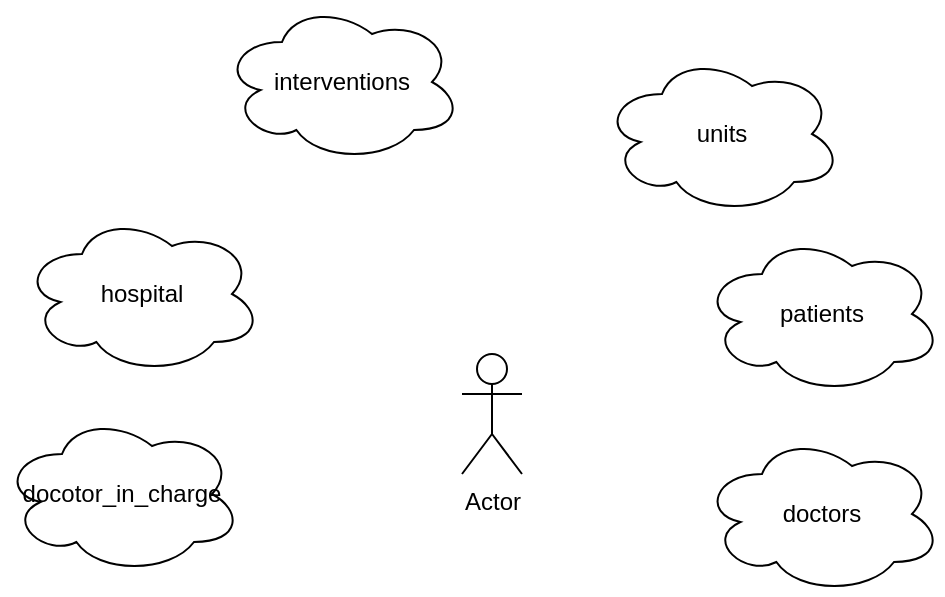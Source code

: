 <mxfile>
    <diagram id="33kSGkLXwzWGu2hmDboM" name="Page-1">
        <mxGraphModel dx="1106" dy="692" grid="1" gridSize="10" guides="1" tooltips="1" connect="1" arrows="1" fold="1" page="1" pageScale="1" pageWidth="1169" pageHeight="827" math="0" shadow="0">
            <root>
                <mxCell id="0"/>
                <mxCell id="1" parent="0"/>
                <mxCell id="2" value="Actor" style="shape=umlActor;verticalLabelPosition=bottom;verticalAlign=top;html=1;outlineConnect=0;" vertex="1" parent="1">
                    <mxGeometry x="510" y="510" width="30" height="60" as="geometry"/>
                </mxCell>
                <mxCell id="3" value="hospital" style="ellipse;shape=cloud;whiteSpace=wrap;html=1;" vertex="1" parent="1">
                    <mxGeometry x="290" y="440" width="120" height="80" as="geometry"/>
                </mxCell>
                <mxCell id="4" value="interventions" style="ellipse;shape=cloud;whiteSpace=wrap;html=1;" vertex="1" parent="1">
                    <mxGeometry x="390" y="334" width="120" height="80" as="geometry"/>
                </mxCell>
                <mxCell id="5" value="units" style="ellipse;shape=cloud;whiteSpace=wrap;html=1;" vertex="1" parent="1">
                    <mxGeometry x="580" y="360" width="120" height="80" as="geometry"/>
                </mxCell>
                <mxCell id="6" value="patients" style="ellipse;shape=cloud;whiteSpace=wrap;html=1;" vertex="1" parent="1">
                    <mxGeometry x="630" y="450" width="120" height="80" as="geometry"/>
                </mxCell>
                <mxCell id="7" value="docotor_in_charge" style="ellipse;shape=cloud;whiteSpace=wrap;html=1;" vertex="1" parent="1">
                    <mxGeometry x="280" y="540" width="120" height="80" as="geometry"/>
                </mxCell>
                <mxCell id="t0Ubtdn9ijhq8eKSB-IP-7" value="doctors" style="ellipse;shape=cloud;whiteSpace=wrap;html=1;" vertex="1" parent="1">
                    <mxGeometry x="630" y="550" width="120" height="80" as="geometry"/>
                </mxCell>
            </root>
        </mxGraphModel>
    </diagram>
    <diagram id="vJnyDvvwzjShZsEp9BCS" name="Page-2">
        <mxGraphModel dx="1106" dy="692" grid="1" gridSize="10" guides="1" tooltips="1" connect="1" arrows="1" fold="1" page="1" pageScale="1" pageWidth="1169" pageHeight="827" math="0" shadow="0">
            <root>
                <mxCell id="0"/>
                <mxCell id="1" parent="0"/>
                <mxCell id="RRjit9Iey3aM72Mlfuf0-43" style="edgeStyle=none;html=1;exitX=1;exitY=0.5;exitDx=0;exitDy=0;entryX=0;entryY=0.5;entryDx=0;entryDy=0;endArrow=none;endFill=0;" edge="1" parent="1" source="RRjit9Iey3aM72Mlfuf0-1" target="RRjit9Iey3aM72Mlfuf0-4">
                    <mxGeometry relative="1" as="geometry"/>
                </mxCell>
                <mxCell id="RRjit9Iey3aM72Mlfuf0-1" value="hospital" style="rounded=1;whiteSpace=wrap;html=1;" vertex="1" parent="1">
                    <mxGeometry x="140" y="70" width="120" height="60" as="geometry"/>
                </mxCell>
                <mxCell id="RRjit9Iey3aM72Mlfuf0-2" value="units" style="rounded=1;whiteSpace=wrap;html=1;" vertex="1" parent="1">
                    <mxGeometry x="465" y="20" width="120" height="60" as="geometry"/>
                </mxCell>
                <mxCell id="RRjit9Iey3aM72Mlfuf0-6" style="edgeStyle=none;html=1;entryX=0;entryY=0.5;entryDx=0;entryDy=0;endArrow=none;endFill=0;" edge="1" parent="1" source="RRjit9Iey3aM72Mlfuf0-4" target="RRjit9Iey3aM72Mlfuf0-2">
                    <mxGeometry relative="1" as="geometry"/>
                </mxCell>
                <mxCell id="RRjit9Iey3aM72Mlfuf0-4" value="consists of" style="rhombus;whiteSpace=wrap;html=1;" vertex="1" parent="1">
                    <mxGeometry x="310" y="20" width="80" height="80" as="geometry"/>
                </mxCell>
                <mxCell id="RRjit9Iey3aM72Mlfuf0-8" style="edgeStyle=none;html=1;entryX=0;entryY=0;entryDx=0;entryDy=0;endArrow=none;endFill=0;" edge="1" parent="1" source="RRjit9Iey3aM72Mlfuf0-7" target="RRjit9Iey3aM72Mlfuf0-1">
                    <mxGeometry relative="1" as="geometry"/>
                </mxCell>
                <mxCell id="RRjit9Iey3aM72Mlfuf0-7" value="id" style="ellipse;whiteSpace=wrap;html=1;" vertex="1" parent="1">
                    <mxGeometry x="70" y="30" width="60" height="30" as="geometry"/>
                </mxCell>
                <mxCell id="RRjit9Iey3aM72Mlfuf0-13" style="edgeStyle=none;html=1;entryX=1;entryY=0.5;entryDx=0;entryDy=0;endArrow=none;endFill=0;" edge="1" parent="1" source="RRjit9Iey3aM72Mlfuf0-9" target="RRjit9Iey3aM72Mlfuf0-2">
                    <mxGeometry relative="1" as="geometry"/>
                </mxCell>
                <mxCell id="RRjit9Iey3aM72Mlfuf0-9" value="id" style="ellipse;whiteSpace=wrap;html=1;" vertex="1" parent="1">
                    <mxGeometry x="610" y="100" width="60" height="30" as="geometry"/>
                </mxCell>
                <mxCell id="RRjit9Iey3aM72Mlfuf0-15" style="edgeStyle=none;html=1;entryX=1;entryY=0.5;entryDx=0;entryDy=0;endArrow=none;endFill=0;" edge="1" parent="1" source="RRjit9Iey3aM72Mlfuf0-10" target="RRjit9Iey3aM72Mlfuf0-2">
                    <mxGeometry relative="1" as="geometry"/>
                </mxCell>
                <mxCell id="RRjit9Iey3aM72Mlfuf0-10" value="name" style="ellipse;whiteSpace=wrap;html=1;" vertex="1" parent="1">
                    <mxGeometry x="620" y="55" width="80" height="20" as="geometry"/>
                </mxCell>
                <mxCell id="RRjit9Iey3aM72Mlfuf0-14" style="edgeStyle=none;html=1;exitX=0;exitY=0.5;exitDx=0;exitDy=0;endArrow=none;endFill=0;" edge="1" parent="1" source="RRjit9Iey3aM72Mlfuf0-11" target="RRjit9Iey3aM72Mlfuf0-2">
                    <mxGeometry relative="1" as="geometry"/>
                </mxCell>
                <mxCell id="RRjit9Iey3aM72Mlfuf0-11" value="floor" style="ellipse;whiteSpace=wrap;html=1;" vertex="1" parent="1">
                    <mxGeometry x="610" y="10" width="60" height="30" as="geometry"/>
                </mxCell>
                <mxCell id="RRjit9Iey3aM72Mlfuf0-17" style="edgeStyle=none;html=1;entryX=0.5;entryY=1;entryDx=0;entryDy=0;endArrow=none;endFill=0;" edge="1" parent="1" source="RRjit9Iey3aM72Mlfuf0-16" target="RRjit9Iey3aM72Mlfuf0-2">
                    <mxGeometry relative="1" as="geometry"/>
                </mxCell>
                <mxCell id="RRjit9Iey3aM72Mlfuf0-16" value="has" style="rhombus;whiteSpace=wrap;html=1;" vertex="1" parent="1">
                    <mxGeometry x="500" y="130" width="50" height="50" as="geometry"/>
                </mxCell>
                <mxCell id="RRjit9Iey3aM72Mlfuf0-19" style="edgeStyle=none;html=1;entryX=0.5;entryY=1;entryDx=0;entryDy=0;endArrow=none;endFill=0;" edge="1" parent="1" source="RRjit9Iey3aM72Mlfuf0-18" target="RRjit9Iey3aM72Mlfuf0-16">
                    <mxGeometry relative="1" as="geometry"/>
                </mxCell>
                <mxCell id="RRjit9Iey3aM72Mlfuf0-24" style="edgeStyle=none;html=1;exitX=1;exitY=0.5;exitDx=0;exitDy=0;entryX=0;entryY=0.5;entryDx=0;entryDy=0;endArrow=none;endFill=0;" edge="1" parent="1" source="RRjit9Iey3aM72Mlfuf0-18" target="RRjit9Iey3aM72Mlfuf0-21">
                    <mxGeometry relative="1" as="geometry"/>
                </mxCell>
                <mxCell id="RRjit9Iey3aM72Mlfuf0-25" style="edgeStyle=none;html=1;exitX=1;exitY=0;exitDx=0;exitDy=0;entryX=0;entryY=1;entryDx=0;entryDy=0;endArrow=none;endFill=0;" edge="1" parent="1" source="RRjit9Iey3aM72Mlfuf0-18" target="RRjit9Iey3aM72Mlfuf0-20">
                    <mxGeometry relative="1" as="geometry"/>
                </mxCell>
                <mxCell id="RRjit9Iey3aM72Mlfuf0-26" style="edgeStyle=none;html=1;exitX=1;exitY=1;exitDx=0;exitDy=0;entryX=0;entryY=0;entryDx=0;entryDy=0;endArrow=none;endFill=0;" edge="1" parent="1" source="RRjit9Iey3aM72Mlfuf0-18" target="RRjit9Iey3aM72Mlfuf0-22">
                    <mxGeometry relative="1" as="geometry"/>
                </mxCell>
                <mxCell id="RRjit9Iey3aM72Mlfuf0-27" style="edgeStyle=none;html=1;exitX=1;exitY=0.75;exitDx=0;exitDy=0;entryX=0.333;entryY=0.067;entryDx=0;entryDy=0;entryPerimeter=0;endArrow=none;endFill=0;" edge="1" parent="1" source="RRjit9Iey3aM72Mlfuf0-18" target="RRjit9Iey3aM72Mlfuf0-23">
                    <mxGeometry relative="1" as="geometry"/>
                </mxCell>
                <mxCell id="RRjit9Iey3aM72Mlfuf0-18" value="doctor_in_charge" style="rounded=1;whiteSpace=wrap;html=1;" vertex="1" parent="1">
                    <mxGeometry x="465" y="230" width="120" height="60" as="geometry"/>
                </mxCell>
                <mxCell id="RRjit9Iey3aM72Mlfuf0-20" value="id" style="ellipse;whiteSpace=wrap;html=1;" vertex="1" parent="1">
                    <mxGeometry x="590" y="190" width="60" height="30" as="geometry"/>
                </mxCell>
                <mxCell id="RRjit9Iey3aM72Mlfuf0-21" value="name" style="ellipse;whiteSpace=wrap;html=1;" vertex="1" parent="1">
                    <mxGeometry x="630" y="240" width="60" height="30" as="geometry"/>
                </mxCell>
                <mxCell id="RRjit9Iey3aM72Mlfuf0-22" value="code" style="ellipse;whiteSpace=wrap;html=1;" vertex="1" parent="1">
                    <mxGeometry x="640" y="330" width="60" height="30" as="geometry"/>
                </mxCell>
                <mxCell id="RRjit9Iey3aM72Mlfuf0-23" value="speciality" style="ellipse;whiteSpace=wrap;html=1;" vertex="1" parent="1">
                    <mxGeometry x="650" y="290" width="60" height="30" as="geometry"/>
                </mxCell>
                <mxCell id="RRjit9Iey3aM72Mlfuf0-38" style="edgeStyle=none;html=1;entryX=0;entryY=0.5;entryDx=0;entryDy=0;endArrow=none;endFill=0;" edge="1" parent="1" source="RRjit9Iey3aM72Mlfuf0-29" target="RRjit9Iey3aM72Mlfuf0-34">
                    <mxGeometry relative="1" as="geometry"/>
                </mxCell>
                <mxCell id="RRjit9Iey3aM72Mlfuf0-39" style="edgeStyle=none;html=1;entryX=0;entryY=0.5;entryDx=0;entryDy=0;endArrow=none;endFill=0;" edge="1" parent="1" source="RRjit9Iey3aM72Mlfuf0-29" target="RRjit9Iey3aM72Mlfuf0-33">
                    <mxGeometry relative="1" as="geometry"/>
                </mxCell>
                <mxCell id="RRjit9Iey3aM72Mlfuf0-40" style="edgeStyle=none;html=1;entryX=0.013;entryY=0.3;entryDx=0;entryDy=0;entryPerimeter=0;endArrow=none;endFill=0;" edge="1" parent="1" source="RRjit9Iey3aM72Mlfuf0-29" target="RRjit9Iey3aM72Mlfuf0-36">
                    <mxGeometry relative="1" as="geometry"/>
                </mxCell>
                <mxCell id="RRjit9Iey3aM72Mlfuf0-41" style="edgeStyle=none;html=1;endArrow=none;endFill=0;" edge="1" parent="1" source="RRjit9Iey3aM72Mlfuf0-29" target="RRjit9Iey3aM72Mlfuf0-35">
                    <mxGeometry relative="1" as="geometry"/>
                </mxCell>
                <mxCell id="WsS0YdE0kdIjuFJPD7Yy-16" style="html=1;entryX=0.5;entryY=0;entryDx=0;entryDy=0;endArrow=none;endFill=0;" edge="1" parent="1" source="RRjit9Iey3aM72Mlfuf0-29" target="WsS0YdE0kdIjuFJPD7Yy-15">
                    <mxGeometry relative="1" as="geometry"/>
                </mxCell>
                <mxCell id="RRjit9Iey3aM72Mlfuf0-29" value="patients" style="rounded=1;whiteSpace=wrap;html=1;" vertex="1" parent="1">
                    <mxGeometry x="860" y="20" width="120" height="60" as="geometry"/>
                </mxCell>
                <mxCell id="RRjit9Iey3aM72Mlfuf0-31" style="edgeStyle=none;html=1;entryX=0;entryY=0.5;entryDx=0;entryDy=0;endArrow=none;endFill=0;" edge="1" parent="1" source="RRjit9Iey3aM72Mlfuf0-30" target="RRjit9Iey3aM72Mlfuf0-29">
                    <mxGeometry relative="1" as="geometry"/>
                </mxCell>
                <mxCell id="RRjit9Iey3aM72Mlfuf0-32" style="edgeStyle=none;html=1;endArrow=none;endFill=0;" edge="1" parent="1" source="RRjit9Iey3aM72Mlfuf0-30">
                    <mxGeometry relative="1" as="geometry">
                        <mxPoint x="580" y="40" as="targetPoint"/>
                    </mxGeometry>
                </mxCell>
                <mxCell id="RRjit9Iey3aM72Mlfuf0-30" value="admitted to" style="rhombus;whiteSpace=wrap;html=1;" vertex="1" parent="1">
                    <mxGeometry x="740" y="20" width="80" height="80" as="geometry"/>
                </mxCell>
                <mxCell id="RRjit9Iey3aM72Mlfuf0-33" value="social_security_number" style="ellipse;whiteSpace=wrap;html=1;" vertex="1" parent="1">
                    <mxGeometry x="1000" y="55" width="150" height="30" as="geometry"/>
                </mxCell>
                <mxCell id="RRjit9Iey3aM72Mlfuf0-34" value="id" style="ellipse;whiteSpace=wrap;html=1;" vertex="1" parent="1">
                    <mxGeometry x="1010" y="10" width="60" height="30" as="geometry"/>
                </mxCell>
                <mxCell id="RRjit9Iey3aM72Mlfuf0-35" value="age" style="ellipse;whiteSpace=wrap;html=1;" vertex="1" parent="1">
                    <mxGeometry x="940" y="130" width="60" height="30" as="geometry"/>
                </mxCell>
                <mxCell id="RRjit9Iey3aM72Mlfuf0-36" value="admission_date" style="ellipse;whiteSpace=wrap;html=1;" vertex="1" parent="1">
                    <mxGeometry x="990" y="100" width="150" height="30" as="geometry"/>
                </mxCell>
                <mxCell id="RRjit9Iey3aM72Mlfuf0-45" style="edgeStyle=none;html=1;entryX=0.058;entryY=1.05;entryDx=0;entryDy=0;entryPerimeter=0;endArrow=none;endFill=0;" edge="1" parent="1" source="RRjit9Iey3aM72Mlfuf0-44" target="RRjit9Iey3aM72Mlfuf0-29">
                    <mxGeometry relative="1" as="geometry"/>
                </mxCell>
                <mxCell id="RRjit9Iey3aM72Mlfuf0-46" style="edgeStyle=orthogonalEdgeStyle;html=1;entryX=0.75;entryY=1;entryDx=0;entryDy=0;endArrow=none;endFill=0;" edge="1" parent="1" source="RRjit9Iey3aM72Mlfuf0-44" target="RRjit9Iey3aM72Mlfuf0-1">
                    <mxGeometry relative="1" as="geometry">
                        <Array as="points">
                            <mxPoint x="810" y="390"/>
                            <mxPoint x="230" y="390"/>
                        </Array>
                    </mxGeometry>
                </mxCell>
                <mxCell id="RRjit9Iey3aM72Mlfuf0-44" value="arrive" style="rhombus;whiteSpace=wrap;html=1;" vertex="1" parent="1">
                    <mxGeometry x="770" y="140" width="80" height="80" as="geometry"/>
                </mxCell>
                <mxCell id="WsS0YdE0kdIjuFJPD7Yy-10" style="edgeStyle=none;html=1;entryX=1;entryY=0.5;entryDx=0;entryDy=0;endArrow=none;endFill=0;" edge="1" parent="1" source="nXs4w42gBNAjWTL5eLWW-1" target="WsS0YdE0kdIjuFJPD7Yy-5">
                    <mxGeometry relative="1" as="geometry"/>
                </mxCell>
                <mxCell id="nXs4w42gBNAjWTL5eLWW-1" value="interventions" style="rounded=1;whiteSpace=wrap;html=1;" vertex="1" parent="1">
                    <mxGeometry x="200" y="450" width="120" height="60" as="geometry"/>
                </mxCell>
                <mxCell id="WsS0YdE0kdIjuFJPD7Yy-4" style="edgeStyle=none;html=1;exitX=0.5;exitY=1;exitDx=0;exitDy=0;entryX=0;entryY=0.25;entryDx=0;entryDy=0;endArrow=none;endFill=0;" edge="1" parent="1" source="WsS0YdE0kdIjuFJPD7Yy-1" target="nXs4w42gBNAjWTL5eLWW-1">
                    <mxGeometry relative="1" as="geometry"/>
                </mxCell>
                <mxCell id="WsS0YdE0kdIjuFJPD7Yy-1" value="realized by" style="rhombus;whiteSpace=wrap;html=1;" vertex="1" parent="1">
                    <mxGeometry x="90" y="360" width="80" height="80" as="geometry"/>
                </mxCell>
                <mxCell id="WsS0YdE0kdIjuFJPD7Yy-3" style="html=1;endArrow=none;endFill=0;" edge="1" parent="1" source="WsS0YdE0kdIjuFJPD7Yy-2" target="WsS0YdE0kdIjuFJPD7Yy-1">
                    <mxGeometry relative="1" as="geometry"/>
                </mxCell>
                <mxCell id="WsS0YdE0kdIjuFJPD7Yy-2" value="doctors" style="rounded=1;whiteSpace=wrap;html=1;" vertex="1" parent="1">
                    <mxGeometry x="60" y="250" width="120" height="60" as="geometry"/>
                </mxCell>
                <mxCell id="WsS0YdE0kdIjuFJPD7Yy-5" value="id" style="ellipse;whiteSpace=wrap;html=1;" vertex="1" parent="1">
                    <mxGeometry x="110" y="490" width="50" height="40" as="geometry"/>
                </mxCell>
                <mxCell id="WsS0YdE0kdIjuFJPD7Yy-11" style="edgeStyle=none;html=1;entryX=0;entryY=1;entryDx=0;entryDy=0;endArrow=none;endFill=0;" edge="1" parent="1" source="WsS0YdE0kdIjuFJPD7Yy-7" target="nXs4w42gBNAjWTL5eLWW-1">
                    <mxGeometry relative="1" as="geometry"/>
                </mxCell>
                <mxCell id="WsS0YdE0kdIjuFJPD7Yy-7" value="date" style="ellipse;whiteSpace=wrap;html=1;" vertex="1" parent="1">
                    <mxGeometry x="130" y="550" width="50" height="40" as="geometry"/>
                </mxCell>
                <mxCell id="WsS0YdE0kdIjuFJPD7Yy-12" style="edgeStyle=none;html=1;entryX=0.25;entryY=1;entryDx=0;entryDy=0;endArrow=none;endFill=0;" edge="1" parent="1" source="WsS0YdE0kdIjuFJPD7Yy-8" target="nXs4w42gBNAjWTL5eLWW-1">
                    <mxGeometry relative="1" as="geometry"/>
                </mxCell>
                <mxCell id="WsS0YdE0kdIjuFJPD7Yy-8" value="symptoms" style="ellipse;whiteSpace=wrap;html=1;" vertex="1" parent="1">
                    <mxGeometry x="190" y="580" width="70" height="40" as="geometry"/>
                </mxCell>
                <mxCell id="WsS0YdE0kdIjuFJPD7Yy-13" style="edgeStyle=none;html=1;entryX=0.75;entryY=1;entryDx=0;entryDy=0;endArrow=none;endFill=0;" edge="1" parent="1" source="WsS0YdE0kdIjuFJPD7Yy-9" target="nXs4w42gBNAjWTL5eLWW-1">
                    <mxGeometry relative="1" as="geometry"/>
                </mxCell>
                <mxCell id="WsS0YdE0kdIjuFJPD7Yy-9" value="treatment" style="ellipse;whiteSpace=wrap;html=1;" vertex="1" parent="1">
                    <mxGeometry x="290" y="570" width="70" height="40" as="geometry"/>
                </mxCell>
                <mxCell id="WsS0YdE0kdIjuFJPD7Yy-17" style="edgeStyle=none;html=1;entryX=1;entryY=0.5;entryDx=0;entryDy=0;endArrow=none;endFill=0;" edge="1" parent="1" source="WsS0YdE0kdIjuFJPD7Yy-15" target="nXs4w42gBNAjWTL5eLWW-1">
                    <mxGeometry relative="1" as="geometry"/>
                </mxCell>
                <mxCell id="WsS0YdE0kdIjuFJPD7Yy-15" value="get" style="rhombus;whiteSpace=wrap;html=1;" vertex="1" parent="1">
                    <mxGeometry x="800" y="460" width="80" height="80" as="geometry"/>
                </mxCell>
            </root>
        </mxGraphModel>
    </diagram>
    <diagram id="emjUejq9AxNvAFaxdKQp" name="Page-3">
        <mxGraphModel dx="1106" dy="692" grid="1" gridSize="10" guides="1" tooltips="1" connect="1" arrows="1" fold="1" page="1" pageScale="1" pageWidth="1169" pageHeight="827" math="0" shadow="0">
            <root>
                <mxCell id="0"/>
                <mxCell id="1" parent="0"/>
                <mxCell id="_T33ZgdzdKw2B3GF3wP1-5" value="hospital" style="swimlane;fontStyle=0;childLayout=stackLayout;horizontal=1;startSize=26;fillColor=none;horizontalStack=0;resizeParent=1;resizeParentMax=0;resizeLast=0;collapsible=1;marginBottom=0;" vertex="1" parent="1">
                    <mxGeometry x="30" y="40" width="140" height="52" as="geometry"/>
                </mxCell>
                <mxCell id="_T33ZgdzdKw2B3GF3wP1-6" value="id: int" style="text;strokeColor=none;fillColor=none;align=left;verticalAlign=top;spacingLeft=4;spacingRight=4;overflow=hidden;rotatable=0;points=[[0,0.5],[1,0.5]];portConstraint=eastwest;" vertex="1" parent="_T33ZgdzdKw2B3GF3wP1-5">
                    <mxGeometry y="26" width="140" height="26" as="geometry"/>
                </mxCell>
                <mxCell id="WW5LS6Jm7_IRiRWPIE03-3" style="edgeStyle=orthogonalEdgeStyle;html=1;entryX=0;entryY=0.5;entryDx=0;entryDy=0;startArrow=ERone;startFill=0;endArrow=ERone;endFill=0;exitX=0;exitY=0.5;exitDx=0;exitDy=0;" edge="1" parent="1" source="_T33ZgdzdKw2B3GF3wP1-10" target="WW5LS6Jm7_IRiRWPIE03-1">
                    <mxGeometry relative="1" as="geometry">
                        <Array as="points">
                            <mxPoint x="260" y="79"/>
                            <mxPoint x="260" y="427"/>
                        </Array>
                    </mxGeometry>
                </mxCell>
                <mxCell id="_T33ZgdzdKw2B3GF3wP1-9" value="units" style="swimlane;fontStyle=1;align=center;verticalAlign=top;childLayout=stackLayout;horizontal=1;startSize=26;horizontalStack=0;resizeParent=1;resizeParentMax=0;resizeLast=0;collapsible=1;marginBottom=0;" vertex="1" parent="1">
                    <mxGeometry x="280" y="40" width="160" height="138" as="geometry"/>
                </mxCell>
                <mxCell id="_T33ZgdzdKw2B3GF3wP1-10" value="id: int" style="text;strokeColor=none;fillColor=none;align=left;verticalAlign=top;spacingLeft=4;spacingRight=4;overflow=hidden;rotatable=0;points=[[0,0.5],[1,0.5]];portConstraint=eastwest;" vertex="1" parent="_T33ZgdzdKw2B3GF3wP1-9">
                    <mxGeometry y="26" width="160" height="26" as="geometry"/>
                </mxCell>
                <mxCell id="_T33ZgdzdKw2B3GF3wP1-11" value="" style="line;strokeWidth=1;fillColor=none;align=left;verticalAlign=middle;spacingTop=-1;spacingLeft=3;spacingRight=3;rotatable=0;labelPosition=right;points=[];portConstraint=eastwest;strokeColor=inherit;" vertex="1" parent="_T33ZgdzdKw2B3GF3wP1-9">
                    <mxGeometry y="52" width="160" height="8" as="geometry"/>
                </mxCell>
                <mxCell id="_T33ZgdzdKw2B3GF3wP1-12" value="floor: integer" style="text;strokeColor=none;fillColor=none;align=left;verticalAlign=top;spacingLeft=4;spacingRight=4;overflow=hidden;rotatable=0;points=[[0,0.5],[1,0.5]];portConstraint=eastwest;" vertex="1" parent="_T33ZgdzdKw2B3GF3wP1-9">
                    <mxGeometry y="60" width="160" height="26" as="geometry"/>
                </mxCell>
                <mxCell id="dH44Iqc0d6D52jzfh8_t-1" value="name: varchar(30)" style="text;strokeColor=none;fillColor=none;align=left;verticalAlign=top;spacingLeft=4;spacingRight=4;overflow=hidden;rotatable=0;points=[[0,0.5],[1,0.5]];portConstraint=eastwest;" vertex="1" parent="_T33ZgdzdKw2B3GF3wP1-9">
                    <mxGeometry y="86" width="160" height="26" as="geometry"/>
                </mxCell>
                <mxCell id="sHMRTY6Toc_dK7phEdOA-2" value="fk_hospital_id: int" style="text;strokeColor=none;fillColor=none;align=left;verticalAlign=top;spacingLeft=4;spacingRight=4;overflow=hidden;rotatable=0;points=[[0,0.5],[1,0.5]];portConstraint=eastwest;" vertex="1" parent="_T33ZgdzdKw2B3GF3wP1-9">
                    <mxGeometry y="112" width="160" height="26" as="geometry"/>
                </mxCell>
                <mxCell id="sHMRTY6Toc_dK7phEdOA-3" style="edgeStyle=orthogonalEdgeStyle;html=1;entryX=0;entryY=0.5;entryDx=0;entryDy=0;endArrow=ERmany;endFill=0;startArrow=ERone;startFill=0;" edge="1" parent="1" source="_T33ZgdzdKw2B3GF3wP1-6" target="sHMRTY6Toc_dK7phEdOA-2">
                    <mxGeometry relative="1" as="geometry"/>
                </mxCell>
                <mxCell id="K9yqM4WlUi0mvmnD28zI-1" value="patients" style="swimlane;fontStyle=1;align=center;verticalAlign=top;childLayout=stackLayout;horizontal=1;startSize=26;horizontalStack=0;resizeParent=1;resizeParentMax=0;resizeLast=0;collapsible=1;marginBottom=0;" vertex="1" parent="1">
                    <mxGeometry x="540" y="40" width="160" height="164" as="geometry"/>
                </mxCell>
                <mxCell id="K9yqM4WlUi0mvmnD28zI-2" value="id: int" style="text;strokeColor=none;fillColor=none;align=left;verticalAlign=top;spacingLeft=4;spacingRight=4;overflow=hidden;rotatable=0;points=[[0,0.5],[1,0.5]];portConstraint=eastwest;" vertex="1" parent="K9yqM4WlUi0mvmnD28zI-1">
                    <mxGeometry y="26" width="160" height="26" as="geometry"/>
                </mxCell>
                <mxCell id="K9yqM4WlUi0mvmnD28zI-3" value="" style="line;strokeWidth=1;fillColor=none;align=left;verticalAlign=middle;spacingTop=-1;spacingLeft=3;spacingRight=3;rotatable=0;labelPosition=right;points=[];portConstraint=eastwest;strokeColor=inherit;" vertex="1" parent="K9yqM4WlUi0mvmnD28zI-1">
                    <mxGeometry y="52" width="160" height="8" as="geometry"/>
                </mxCell>
                <mxCell id="K9yqM4WlUi0mvmnD28zI-4" value="social_security_number: int" style="text;strokeColor=none;fillColor=none;align=left;verticalAlign=top;spacingLeft=4;spacingRight=4;overflow=hidden;rotatable=0;points=[[0,0.5],[1,0.5]];portConstraint=eastwest;" vertex="1" parent="K9yqM4WlUi0mvmnD28zI-1">
                    <mxGeometry y="60" width="160" height="26" as="geometry"/>
                </mxCell>
                <mxCell id="K9yqM4WlUi0mvmnD28zI-5" value="age: name" style="text;strokeColor=none;fillColor=none;align=left;verticalAlign=top;spacingLeft=4;spacingRight=4;overflow=hidden;rotatable=0;points=[[0,0.5],[1,0.5]];portConstraint=eastwest;" vertex="1" parent="K9yqM4WlUi0mvmnD28zI-1">
                    <mxGeometry y="86" width="160" height="26" as="geometry"/>
                </mxCell>
                <mxCell id="K9yqM4WlUi0mvmnD28zI-6" value="admission_date: Datetime" style="text;strokeColor=none;fillColor=none;align=left;verticalAlign=top;spacingLeft=4;spacingRight=4;overflow=hidden;rotatable=0;points=[[0,0.5],[1,0.5]];portConstraint=eastwest;" vertex="1" parent="K9yqM4WlUi0mvmnD28zI-1">
                    <mxGeometry y="112" width="160" height="26" as="geometry"/>
                </mxCell>
                <mxCell id="xlqsLJ1D4Vz-BJIviT0r-1" value="fk_units_id: int" style="text;strokeColor=none;fillColor=none;align=left;verticalAlign=top;spacingLeft=4;spacingRight=4;overflow=hidden;rotatable=0;points=[[0,0.5],[1,0.5]];portConstraint=eastwest;" vertex="1" parent="K9yqM4WlUi0mvmnD28zI-1">
                    <mxGeometry y="138" width="160" height="26" as="geometry"/>
                </mxCell>
                <mxCell id="xlqsLJ1D4Vz-BJIviT0r-2" style="edgeStyle=orthogonalEdgeStyle;html=1;entryX=0;entryY=0.5;entryDx=0;entryDy=0;startArrow=ERone;startFill=0;endArrow=ERmany;endFill=0;" edge="1" parent="1" source="_T33ZgdzdKw2B3GF3wP1-10" target="xlqsLJ1D4Vz-BJIviT0r-1">
                    <mxGeometry relative="1" as="geometry"/>
                </mxCell>
                <mxCell id="zD3ryyhfVY27PAzO8li6-1" value="doctor_in_charge" style="swimlane;fontStyle=1;align=center;verticalAlign=top;childLayout=stackLayout;horizontal=1;startSize=26;horizontalStack=0;resizeParent=1;resizeParentMax=0;resizeLast=0;collapsible=1;marginBottom=0;" vertex="1" parent="1">
                    <mxGeometry x="280" y="276" width="160" height="164" as="geometry"/>
                </mxCell>
                <mxCell id="zD3ryyhfVY27PAzO8li6-2" value="id: int" style="text;strokeColor=none;fillColor=none;align=left;verticalAlign=top;spacingLeft=4;spacingRight=4;overflow=hidden;rotatable=0;points=[[0,0.5],[1,0.5]];portConstraint=eastwest;" vertex="1" parent="zD3ryyhfVY27PAzO8li6-1">
                    <mxGeometry y="26" width="160" height="26" as="geometry"/>
                </mxCell>
                <mxCell id="zD3ryyhfVY27PAzO8li6-3" value="" style="line;strokeWidth=1;fillColor=none;align=left;verticalAlign=middle;spacingTop=-1;spacingLeft=3;spacingRight=3;rotatable=0;labelPosition=right;points=[];portConstraint=eastwest;strokeColor=inherit;" vertex="1" parent="zD3ryyhfVY27PAzO8li6-1">
                    <mxGeometry y="52" width="160" height="8" as="geometry"/>
                </mxCell>
                <mxCell id="zD3ryyhfVY27PAzO8li6-4" value="name: varchar(20)" style="text;strokeColor=none;fillColor=none;align=left;verticalAlign=top;spacingLeft=4;spacingRight=4;overflow=hidden;rotatable=0;points=[[0,0.5],[1,0.5]];portConstraint=eastwest;" vertex="1" parent="zD3ryyhfVY27PAzO8li6-1">
                    <mxGeometry y="60" width="160" height="26" as="geometry"/>
                </mxCell>
                <mxCell id="zD3ryyhfVY27PAzO8li6-5" value="code: integer" style="text;strokeColor=none;fillColor=none;align=left;verticalAlign=top;spacingLeft=4;spacingRight=4;overflow=hidden;rotatable=0;points=[[0,0.5],[1,0.5]];portConstraint=eastwest;" vertex="1" parent="zD3ryyhfVY27PAzO8li6-1">
                    <mxGeometry y="86" width="160" height="26" as="geometry"/>
                </mxCell>
                <mxCell id="zD3ryyhfVY27PAzO8li6-6" value="speciality: varchar(20)" style="text;strokeColor=none;fillColor=none;align=left;verticalAlign=top;spacingLeft=4;spacingRight=4;overflow=hidden;rotatable=0;points=[[0,0.5],[1,0.5]];portConstraint=eastwest;" vertex="1" parent="zD3ryyhfVY27PAzO8li6-1">
                    <mxGeometry y="112" width="160" height="26" as="geometry"/>
                </mxCell>
                <mxCell id="WW5LS6Jm7_IRiRWPIE03-1" value="fk_units_id: int" style="text;strokeColor=none;fillColor=none;align=left;verticalAlign=top;spacingLeft=4;spacingRight=4;overflow=hidden;rotatable=0;points=[[0,0.5],[1,0.5]];portConstraint=eastwest;" vertex="1" parent="zD3ryyhfVY27PAzO8li6-1">
                    <mxGeometry y="138" width="160" height="26" as="geometry"/>
                </mxCell>
                <mxCell id="xUr1EpXfA1L0yhfMIKQ9-1" value="interventions" style="swimlane;fontStyle=1;align=center;verticalAlign=top;childLayout=stackLayout;horizontal=1;startSize=26;horizontalStack=0;resizeParent=1;resizeParentMax=0;resizeLast=0;collapsible=1;marginBottom=0;" vertex="1" parent="1">
                    <mxGeometry x="550" y="480" width="160" height="164" as="geometry"/>
                </mxCell>
                <mxCell id="xUr1EpXfA1L0yhfMIKQ9-2" value="id: int" style="text;strokeColor=none;fillColor=none;align=left;verticalAlign=top;spacingLeft=4;spacingRight=4;overflow=hidden;rotatable=0;points=[[0,0.5],[1,0.5]];portConstraint=eastwest;" vertex="1" parent="xUr1EpXfA1L0yhfMIKQ9-1">
                    <mxGeometry y="26" width="160" height="26" as="geometry"/>
                </mxCell>
                <mxCell id="xUr1EpXfA1L0yhfMIKQ9-3" value="" style="line;strokeWidth=1;fillColor=none;align=left;verticalAlign=middle;spacingTop=-1;spacingLeft=3;spacingRight=3;rotatable=0;labelPosition=right;points=[];portConstraint=eastwest;strokeColor=inherit;" vertex="1" parent="xUr1EpXfA1L0yhfMIKQ9-1">
                    <mxGeometry y="52" width="160" height="8" as="geometry"/>
                </mxCell>
                <mxCell id="xUr1EpXfA1L0yhfMIKQ9-4" value="date: DateTime" style="text;strokeColor=none;fillColor=none;align=left;verticalAlign=top;spacingLeft=4;spacingRight=4;overflow=hidden;rotatable=0;points=[[0,0.5],[1,0.5]];portConstraint=eastwest;" vertex="1" parent="xUr1EpXfA1L0yhfMIKQ9-1">
                    <mxGeometry y="60" width="160" height="26" as="geometry"/>
                </mxCell>
                <mxCell id="xUr1EpXfA1L0yhfMIKQ9-5" value="symptoms: varchar(100)" style="text;strokeColor=none;fillColor=none;align=left;verticalAlign=top;spacingLeft=4;spacingRight=4;overflow=hidden;rotatable=0;points=[[0,0.5],[1,0.5]];portConstraint=eastwest;" vertex="1" parent="xUr1EpXfA1L0yhfMIKQ9-1">
                    <mxGeometry y="86" width="160" height="26" as="geometry"/>
                </mxCell>
                <mxCell id="xUr1EpXfA1L0yhfMIKQ9-6" value="treatment: varchar(100)" style="text;strokeColor=none;fillColor=none;align=left;verticalAlign=top;spacingLeft=4;spacingRight=4;overflow=hidden;rotatable=0;points=[[0,0.5],[1,0.5]];portConstraint=eastwest;" vertex="1" parent="xUr1EpXfA1L0yhfMIKQ9-1">
                    <mxGeometry y="112" width="160" height="26" as="geometry"/>
                </mxCell>
                <mxCell id="xUr1EpXfA1L0yhfMIKQ9-7" value="fk_units_id: int" style="text;strokeColor=none;fillColor=none;align=left;verticalAlign=top;spacingLeft=4;spacingRight=4;overflow=hidden;rotatable=0;points=[[0,0.5],[1,0.5]];portConstraint=eastwest;" vertex="1" parent="xUr1EpXfA1L0yhfMIKQ9-1">
                    <mxGeometry y="138" width="160" height="26" as="geometry"/>
                </mxCell>
                <mxCell id="xUr1EpXfA1L0yhfMIKQ9-8" value="patients_interventions" style="swimlane;fontStyle=1;align=center;verticalAlign=top;childLayout=stackLayout;horizontal=1;startSize=26;horizontalStack=0;resizeParent=1;resizeParentMax=0;resizeLast=0;collapsible=1;marginBottom=0;" vertex="1" parent="1">
                    <mxGeometry x="540" y="300" width="160" height="86" as="geometry"/>
                </mxCell>
                <mxCell id="xUr1EpXfA1L0yhfMIKQ9-9" value="fk_patients_id" style="text;strokeColor=none;fillColor=none;align=left;verticalAlign=top;spacingLeft=4;spacingRight=4;overflow=hidden;rotatable=0;points=[[0,0.5],[1,0.5]];portConstraint=eastwest;" vertex="1" parent="xUr1EpXfA1L0yhfMIKQ9-8">
                    <mxGeometry y="26" width="160" height="26" as="geometry"/>
                </mxCell>
                <mxCell id="xUr1EpXfA1L0yhfMIKQ9-10" value="" style="line;strokeWidth=1;fillColor=none;align=left;verticalAlign=middle;spacingTop=-1;spacingLeft=3;spacingRight=3;rotatable=0;labelPosition=right;points=[];portConstraint=eastwest;strokeColor=inherit;" vertex="1" parent="xUr1EpXfA1L0yhfMIKQ9-8">
                    <mxGeometry y="52" width="160" height="8" as="geometry"/>
                </mxCell>
                <mxCell id="xUr1EpXfA1L0yhfMIKQ9-11" value="fk_interventions_id" style="text;strokeColor=none;fillColor=none;align=left;verticalAlign=top;spacingLeft=4;spacingRight=4;overflow=hidden;rotatable=0;points=[[0,0.5],[1,0.5]];portConstraint=eastwest;" vertex="1" parent="xUr1EpXfA1L0yhfMIKQ9-8">
                    <mxGeometry y="60" width="160" height="26" as="geometry"/>
                </mxCell>
                <mxCell id="ZDVKsEgw_91ekBNfetbR-2" style="edgeStyle=orthogonalEdgeStyle;html=1;exitX=1;exitY=0.5;exitDx=0;exitDy=0;entryX=1;entryY=0.5;entryDx=0;entryDy=0;startArrow=ERone;startFill=0;endArrow=ERmany;endFill=0;" edge="1" parent="1" source="K9yqM4WlUi0mvmnD28zI-2" target="xUr1EpXfA1L0yhfMIKQ9-9">
                    <mxGeometry relative="1" as="geometry">
                        <Array as="points">
                            <mxPoint x="740" y="79"/>
                            <mxPoint x="740" y="339"/>
                        </Array>
                    </mxGeometry>
                </mxCell>
                <mxCell id="ZDVKsEgw_91ekBNfetbR-3" style="edgeStyle=orthogonalEdgeStyle;html=1;exitX=1;exitY=0.5;exitDx=0;exitDy=0;entryX=1;entryY=0.5;entryDx=0;entryDy=0;startArrow=ERone;startFill=0;endArrow=ERmany;endFill=0;" edge="1" parent="1" source="xUr1EpXfA1L0yhfMIKQ9-2" target="xUr1EpXfA1L0yhfMIKQ9-11">
                    <mxGeometry relative="1" as="geometry">
                        <Array as="points">
                            <mxPoint x="750" y="519"/>
                            <mxPoint x="750" y="373"/>
                        </Array>
                    </mxGeometry>
                </mxCell>
                <mxCell id="Vp99KYDdvUmyqQZgHkT--1" value="doctors" style="swimlane;fontStyle=1;align=center;verticalAlign=top;childLayout=stackLayout;horizontal=1;startSize=26;horizontalStack=0;resizeParent=1;resizeParentMax=0;resizeLast=0;collapsible=1;marginBottom=0;" vertex="1" parent="1">
                    <mxGeometry x="910" y="300" width="160" height="86" as="geometry"/>
                </mxCell>
                <mxCell id="Vp99KYDdvUmyqQZgHkT--2" value="fk_doctors_id: int" style="text;strokeColor=none;fillColor=none;align=left;verticalAlign=top;spacingLeft=4;spacingRight=4;overflow=hidden;rotatable=0;points=[[0,0.5],[1,0.5]];portConstraint=eastwest;" vertex="1" parent="Vp99KYDdvUmyqQZgHkT--1">
                    <mxGeometry y="26" width="160" height="26" as="geometry"/>
                </mxCell>
                <mxCell id="Vp99KYDdvUmyqQZgHkT--3" value="" style="line;strokeWidth=1;fillColor=none;align=left;verticalAlign=middle;spacingTop=-1;spacingLeft=3;spacingRight=3;rotatable=0;labelPosition=right;points=[];portConstraint=eastwest;strokeColor=inherit;" vertex="1" parent="Vp99KYDdvUmyqQZgHkT--1">
                    <mxGeometry y="52" width="160" height="8" as="geometry"/>
                </mxCell>
                <mxCell id="Vp99KYDdvUmyqQZgHkT--4" value="fk_interventions_id" style="text;strokeColor=none;fillColor=none;align=left;verticalAlign=top;spacingLeft=4;spacingRight=4;overflow=hidden;rotatable=0;points=[[0,0.5],[1,0.5]];portConstraint=eastwest;" vertex="1" parent="Vp99KYDdvUmyqQZgHkT--1">
                    <mxGeometry y="60" width="160" height="26" as="geometry"/>
                </mxCell>
                <mxCell id="Vp99KYDdvUmyqQZgHkT--5" value="intervetions_doctors" style="swimlane;fontStyle=1;align=center;verticalAlign=top;childLayout=stackLayout;horizontal=1;startSize=26;horizontalStack=0;resizeParent=1;resizeParentMax=0;resizeLast=0;collapsible=1;marginBottom=0;" vertex="1" parent="1">
                    <mxGeometry x="870" y="510" width="160" height="86" as="geometry"/>
                </mxCell>
                <mxCell id="Vp99KYDdvUmyqQZgHkT--6" value="fk _intervention_id: int" style="text;strokeColor=none;fillColor=none;align=left;verticalAlign=top;spacingLeft=4;spacingRight=4;overflow=hidden;rotatable=0;points=[[0,0.5],[1,0.5]];portConstraint=eastwest;" vertex="1" parent="Vp99KYDdvUmyqQZgHkT--5">
                    <mxGeometry y="26" width="160" height="26" as="geometry"/>
                </mxCell>
                <mxCell id="Vp99KYDdvUmyqQZgHkT--7" value="" style="line;strokeWidth=1;fillColor=none;align=left;verticalAlign=middle;spacingTop=-1;spacingLeft=3;spacingRight=3;rotatable=0;labelPosition=right;points=[];portConstraint=eastwest;strokeColor=inherit;" vertex="1" parent="Vp99KYDdvUmyqQZgHkT--5">
                    <mxGeometry y="52" width="160" height="8" as="geometry"/>
                </mxCell>
                <mxCell id="Vp99KYDdvUmyqQZgHkT--8" value="fk_doctors_id: int" style="text;strokeColor=none;fillColor=none;align=left;verticalAlign=top;spacingLeft=4;spacingRight=4;overflow=hidden;rotatable=0;points=[[0,0.5],[1,0.5]];portConstraint=eastwest;" vertex="1" parent="Vp99KYDdvUmyqQZgHkT--5">
                    <mxGeometry y="60" width="160" height="26" as="geometry"/>
                </mxCell>
                <mxCell id="Vp99KYDdvUmyqQZgHkT--9" style="edgeStyle=orthogonalEdgeStyle;html=1;entryX=0;entryY=0.5;entryDx=0;entryDy=0;startArrow=ERone;startFill=0;endArrow=ERmany;endFill=0;" edge="1" parent="1" source="xUr1EpXfA1L0yhfMIKQ9-2" target="Vp99KYDdvUmyqQZgHkT--6">
                    <mxGeometry relative="1" as="geometry"/>
                </mxCell>
                <mxCell id="Vp99KYDdvUmyqQZgHkT--10" style="edgeStyle=orthogonalEdgeStyle;html=1;entryX=1;entryY=0.5;entryDx=0;entryDy=0;startArrow=ERmany;startFill=0;endArrow=ERone;endFill=0;exitX=1;exitY=0.5;exitDx=0;exitDy=0;" edge="1" parent="1" source="Vp99KYDdvUmyqQZgHkT--8" target="Vp99KYDdvUmyqQZgHkT--4">
                    <mxGeometry relative="1" as="geometry">
                        <Array as="points">
                            <mxPoint x="1100" y="583"/>
                            <mxPoint x="1100" y="373"/>
                        </Array>
                    </mxGeometry>
                </mxCell>
            </root>
        </mxGraphModel>
    </diagram>
</mxfile>